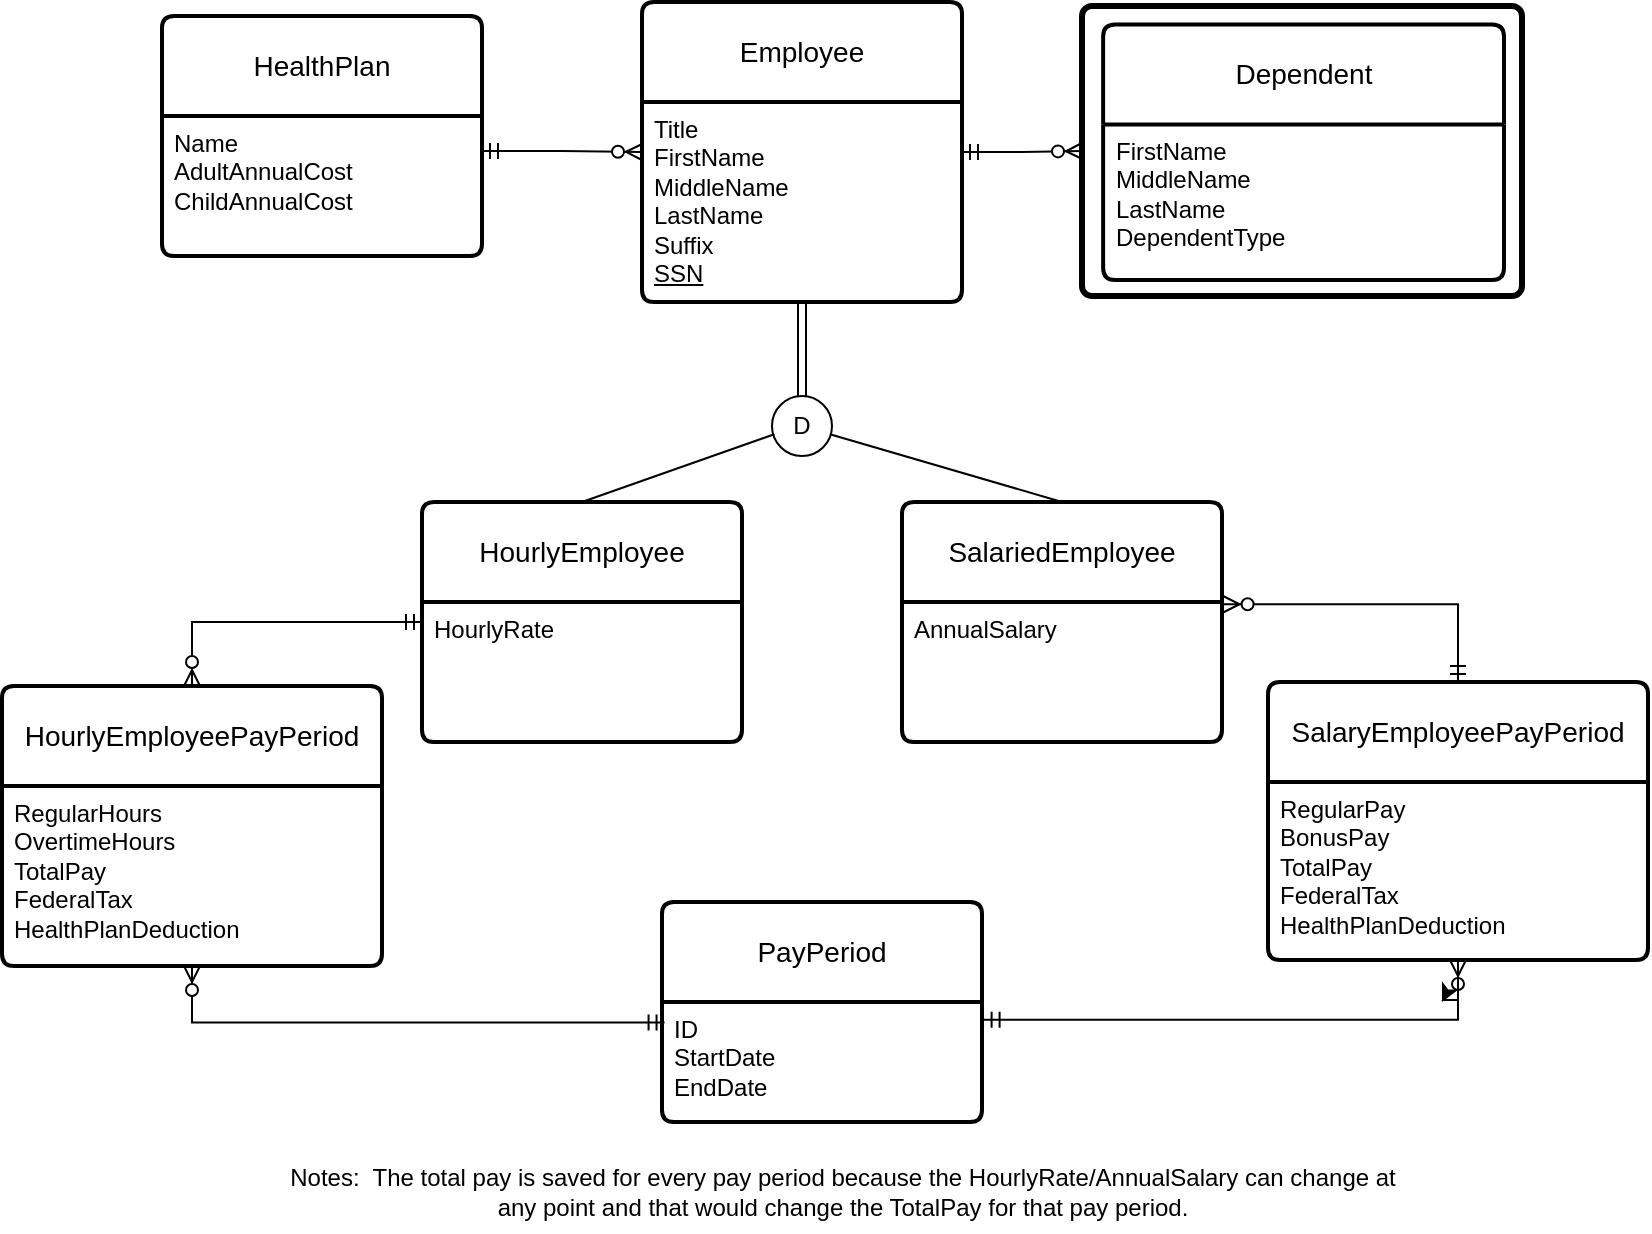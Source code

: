 <mxfile version="24.1.0" type="device">
  <diagram id="R2lEEEUBdFMjLlhIrx00" name="Page-1">
    <mxGraphModel dx="1434" dy="964" grid="1" gridSize="10" guides="1" tooltips="1" connect="1" arrows="1" fold="1" page="1" pageScale="1" pageWidth="850" pageHeight="1100" math="0" shadow="0" extFonts="Permanent Marker^https://fonts.googleapis.com/css?family=Permanent+Marker">
      <root>
        <mxCell id="0" />
        <mxCell id="1" parent="0" />
        <mxCell id="pVi2f2UJ7P3CycDykfJ_-3" value="Employee" style="swimlane;childLayout=stackLayout;horizontal=1;startSize=50;horizontalStack=0;rounded=1;fontSize=14;fontStyle=0;strokeWidth=2;resizeParent=0;resizeLast=1;shadow=0;dashed=0;align=center;arcSize=4;whiteSpace=wrap;html=1;" parent="1" vertex="1">
          <mxGeometry x="400" y="90" width="160" height="150" as="geometry" />
        </mxCell>
        <mxCell id="pVi2f2UJ7P3CycDykfJ_-4" value="Title&lt;div&gt;FirstName&lt;/div&gt;&lt;div&gt;MiddleName&lt;/div&gt;&lt;div&gt;LastName&lt;/div&gt;&lt;div&gt;Suffix&lt;/div&gt;&lt;div&gt;&lt;u&gt;SSN&lt;/u&gt;&lt;/div&gt;" style="align=left;strokeColor=none;fillColor=none;spacingLeft=4;fontSize=12;verticalAlign=top;resizable=0;rotatable=0;part=1;html=1;" parent="pVi2f2UJ7P3CycDykfJ_-3" vertex="1">
          <mxGeometry y="50" width="160" height="100" as="geometry" />
        </mxCell>
        <mxCell id="pVi2f2UJ7P3CycDykfJ_-42" style="edgeStyle=orthogonalEdgeStyle;fontSize=12;html=1;endArrow=ERzeroToMany;startArrow=ERmandOne;rounded=0;entryX=0.5;entryY=0;entryDx=0;entryDy=0;" parent="1" source="pVi2f2UJ7P3CycDykfJ_-5" target="pVi2f2UJ7P3CycDykfJ_-38" edge="1">
          <mxGeometry relative="1" as="geometry" />
        </mxCell>
        <mxCell id="pVi2f2UJ7P3CycDykfJ_-5" value="HourlyEmployee" style="swimlane;childLayout=stackLayout;horizontal=1;startSize=50;horizontalStack=0;rounded=1;fontSize=14;fontStyle=0;strokeWidth=2;resizeParent=0;resizeLast=1;shadow=0;dashed=0;align=center;arcSize=4;whiteSpace=wrap;html=1;" parent="1" vertex="1">
          <mxGeometry x="290" y="340" width="160" height="120" as="geometry" />
        </mxCell>
        <mxCell id="pVi2f2UJ7P3CycDykfJ_-6" value="HourlyRate" style="align=left;strokeColor=none;fillColor=none;spacingLeft=4;fontSize=12;verticalAlign=top;resizable=0;rotatable=0;part=1;html=1;" parent="pVi2f2UJ7P3CycDykfJ_-5" vertex="1">
          <mxGeometry y="50" width="160" height="70" as="geometry" />
        </mxCell>
        <mxCell id="pVi2f2UJ7P3CycDykfJ_-7" value="SalariedEmployee" style="swimlane;childLayout=stackLayout;horizontal=1;startSize=50;horizontalStack=0;rounded=1;fontSize=14;fontStyle=0;strokeWidth=2;resizeParent=0;resizeLast=1;shadow=0;dashed=0;align=center;arcSize=4;whiteSpace=wrap;html=1;" parent="1" vertex="1">
          <mxGeometry x="530" y="340" width="160" height="120" as="geometry" />
        </mxCell>
        <mxCell id="pVi2f2UJ7P3CycDykfJ_-8" value="AnnualSalary" style="align=left;strokeColor=none;fillColor=none;spacingLeft=4;fontSize=12;verticalAlign=top;resizable=0;rotatable=0;part=1;html=1;" parent="pVi2f2UJ7P3CycDykfJ_-7" vertex="1">
          <mxGeometry y="50" width="160" height="70" as="geometry" />
        </mxCell>
        <mxCell id="pVi2f2UJ7P3CycDykfJ_-10" style="rounded=0;orthogonalLoop=1;jettySize=auto;html=1;exitX=0.5;exitY=0;exitDx=0;exitDy=0;entryX=0.5;entryY=1;entryDx=0;entryDy=0;shape=link;" parent="1" source="pVi2f2UJ7P3CycDykfJ_-9" target="pVi2f2UJ7P3CycDykfJ_-4" edge="1">
          <mxGeometry relative="1" as="geometry" />
        </mxCell>
        <mxCell id="pVi2f2UJ7P3CycDykfJ_-9" value="D" style="ellipse;whiteSpace=wrap;html=1;aspect=fixed;" parent="1" vertex="1">
          <mxGeometry x="465" y="287" width="30" height="30" as="geometry" />
        </mxCell>
        <mxCell id="pVi2f2UJ7P3CycDykfJ_-11" value="" style="endArrow=none;html=1;rounded=0;entryX=0.5;entryY=0;entryDx=0;entryDy=0;" parent="1" source="pVi2f2UJ7P3CycDykfJ_-9" target="pVi2f2UJ7P3CycDykfJ_-7" edge="1">
          <mxGeometry width="50" height="50" relative="1" as="geometry">
            <mxPoint x="540" y="270" as="sourcePoint" />
            <mxPoint x="690" y="10" as="targetPoint" />
          </mxGeometry>
        </mxCell>
        <mxCell id="pVi2f2UJ7P3CycDykfJ_-14" value="" style="endArrow=none;html=1;rounded=0;entryX=0.5;entryY=0;entryDx=0;entryDy=0;exitX=0.038;exitY=0.638;exitDx=0;exitDy=0;exitPerimeter=0;" parent="1" source="pVi2f2UJ7P3CycDykfJ_-9" target="pVi2f2UJ7P3CycDykfJ_-5" edge="1">
          <mxGeometry width="50" height="50" relative="1" as="geometry">
            <mxPoint x="504" y="316" as="sourcePoint" />
            <mxPoint x="620" y="350" as="targetPoint" />
          </mxGeometry>
        </mxCell>
        <mxCell id="pVi2f2UJ7P3CycDykfJ_-20" value="" style="rounded=1;absoluteArcSize=1;html=1;arcSize=10;strokeWidth=3;" parent="1" vertex="1">
          <mxGeometry x="620" y="92" width="220" height="145" as="geometry" />
        </mxCell>
        <mxCell id="pVi2f2UJ7P3CycDykfJ_-21" value="" style="html=1;shape=mxgraph.er.anchor;whiteSpace=wrap;" parent="pVi2f2UJ7P3CycDykfJ_-20" vertex="1">
          <mxGeometry width="109.453" height="145.0" as="geometry" />
        </mxCell>
        <mxCell id="pVi2f2UJ7P3CycDykfJ_-23" value="Dependent" style="swimlane;childLayout=stackLayout;horizontal=1;startSize=50;horizontalStack=0;rounded=1;fontSize=14;fontStyle=0;strokeWidth=2;resizeParent=0;resizeLast=1;shadow=0;align=center;arcSize=4;whiteSpace=wrap;html=1;" parent="pVi2f2UJ7P3CycDykfJ_-20" vertex="1">
          <mxGeometry x="10.57" y="9.19" width="200.43" height="127.81" as="geometry" />
        </mxCell>
        <mxCell id="pVi2f2UJ7P3CycDykfJ_-24" value="FirstName&lt;div&gt;MiddleName&lt;/div&gt;&lt;div&gt;LastName&lt;/div&gt;&lt;div&gt;DependentType&lt;/div&gt;" style="align=left;strokeColor=none;fillColor=none;spacingLeft=4;fontSize=12;verticalAlign=top;resizable=0;rotatable=0;part=1;html=1;" parent="pVi2f2UJ7P3CycDykfJ_-23" vertex="1">
          <mxGeometry y="50" width="200.43" height="77.81" as="geometry" />
        </mxCell>
        <mxCell id="pVi2f2UJ7P3CycDykfJ_-30" value="" style="edgeStyle=orthogonalEdgeStyle;fontSize=12;html=1;endArrow=ERzeroToMany;startArrow=ERmandOne;rounded=0;exitX=1;exitY=0.25;exitDx=0;exitDy=0;entryX=0;entryY=0.5;entryDx=0;entryDy=0;" parent="1" source="pVi2f2UJ7P3CycDykfJ_-4" target="pVi2f2UJ7P3CycDykfJ_-20" edge="1">
          <mxGeometry width="100" height="100" relative="1" as="geometry">
            <mxPoint x="830" y="380" as="sourcePoint" />
            <mxPoint x="930" y="280" as="targetPoint" />
          </mxGeometry>
        </mxCell>
        <mxCell id="pVi2f2UJ7P3CycDykfJ_-32" value="HealthPlan" style="swimlane;childLayout=stackLayout;horizontal=1;startSize=50;horizontalStack=0;rounded=1;fontSize=14;fontStyle=0;strokeWidth=2;resizeParent=0;resizeLast=1;shadow=0;dashed=0;align=center;arcSize=4;whiteSpace=wrap;html=1;" parent="1" vertex="1">
          <mxGeometry x="160" y="97" width="160" height="120" as="geometry" />
        </mxCell>
        <mxCell id="pVi2f2UJ7P3CycDykfJ_-33" value="Name&lt;div&gt;AdultAnnualCost&lt;/div&gt;&lt;div&gt;ChildAnnualCost&lt;/div&gt;" style="align=left;strokeColor=none;fillColor=none;spacingLeft=4;fontSize=12;verticalAlign=top;resizable=0;rotatable=0;part=1;html=1;" parent="pVi2f2UJ7P3CycDykfJ_-32" vertex="1">
          <mxGeometry y="50" width="160" height="70" as="geometry" />
        </mxCell>
        <mxCell id="pVi2f2UJ7P3CycDykfJ_-35" value="" style="edgeStyle=orthogonalEdgeStyle;fontSize=12;html=1;endArrow=ERzeroToMany;startArrow=ERmandOne;rounded=0;exitX=1;exitY=0.25;exitDx=0;exitDy=0;entryX=0;entryY=0.25;entryDx=0;entryDy=0;" parent="1" source="pVi2f2UJ7P3CycDykfJ_-33" target="pVi2f2UJ7P3CycDykfJ_-4" edge="1">
          <mxGeometry width="100" height="100" relative="1" as="geometry">
            <mxPoint x="420" y="560" as="sourcePoint" />
            <mxPoint x="520" y="460" as="targetPoint" />
          </mxGeometry>
        </mxCell>
        <mxCell id="pVi2f2UJ7P3CycDykfJ_-36" value="PayPeriod" style="swimlane;childLayout=stackLayout;horizontal=1;startSize=50;horizontalStack=0;rounded=1;fontSize=14;fontStyle=0;strokeWidth=2;resizeParent=0;resizeLast=1;shadow=0;dashed=0;align=center;arcSize=4;whiteSpace=wrap;html=1;" parent="1" vertex="1">
          <mxGeometry x="410" y="540" width="160" height="110" as="geometry" />
        </mxCell>
        <mxCell id="pVi2f2UJ7P3CycDykfJ_-37" value="&lt;div&gt;ID&lt;/div&gt;&lt;div&gt;StartDate&lt;/div&gt;&lt;div&gt;EndDate&lt;/div&gt;" style="align=left;strokeColor=none;fillColor=none;spacingLeft=4;fontSize=12;verticalAlign=top;resizable=0;rotatable=0;part=1;html=1;" parent="pVi2f2UJ7P3CycDykfJ_-36" vertex="1">
          <mxGeometry y="50" width="160" height="60" as="geometry" />
        </mxCell>
        <mxCell id="pVi2f2UJ7P3CycDykfJ_-38" value="HourlyEmployeePayPeriod" style="swimlane;childLayout=stackLayout;horizontal=1;startSize=50;horizontalStack=0;rounded=1;fontSize=14;fontStyle=0;strokeWidth=2;resizeParent=0;resizeLast=1;shadow=0;dashed=0;align=center;arcSize=4;whiteSpace=wrap;html=1;" parent="1" vertex="1">
          <mxGeometry x="80" y="432" width="190" height="140" as="geometry" />
        </mxCell>
        <mxCell id="pVi2f2UJ7P3CycDykfJ_-39" value="RegularHours&lt;div&gt;OvertimeHours&lt;/div&gt;&lt;div&gt;TotalPay&lt;/div&gt;&lt;div&gt;FederalTax&lt;/div&gt;&lt;div&gt;HealthPlanDeduction&lt;/div&gt;" style="align=left;strokeColor=none;fillColor=none;spacingLeft=4;fontSize=12;verticalAlign=top;resizable=0;rotatable=0;part=1;html=1;" parent="pVi2f2UJ7P3CycDykfJ_-38" vertex="1">
          <mxGeometry y="50" width="190" height="90" as="geometry" />
        </mxCell>
        <mxCell id="pVi2f2UJ7P3CycDykfJ_-43" value="" style="edgeStyle=orthogonalEdgeStyle;fontSize=12;html=1;endArrow=ERzeroToMany;startArrow=ERmandOne;rounded=0;exitX=0.008;exitY=0.171;exitDx=0;exitDy=0;exitPerimeter=0;entryX=0.5;entryY=1;entryDx=0;entryDy=0;" parent="1" source="pVi2f2UJ7P3CycDykfJ_-37" target="pVi2f2UJ7P3CycDykfJ_-39" edge="1">
          <mxGeometry width="100" height="100" relative="1" as="geometry">
            <mxPoint x="80" y="400" as="sourcePoint" />
            <mxPoint x="180" y="300" as="targetPoint" />
          </mxGeometry>
        </mxCell>
        <mxCell id="pVi2f2UJ7P3CycDykfJ_-44" value="SalaryEmployeePayPeriod" style="swimlane;childLayout=stackLayout;horizontal=1;startSize=50;horizontalStack=0;rounded=1;fontSize=14;fontStyle=0;strokeWidth=2;resizeParent=0;resizeLast=1;shadow=0;dashed=0;align=center;arcSize=4;whiteSpace=wrap;html=1;" parent="1" vertex="1">
          <mxGeometry x="713" y="430" width="190" height="139" as="geometry" />
        </mxCell>
        <mxCell id="pVi2f2UJ7P3CycDykfJ_-45" value="RegularPay&lt;div&gt;BonusPay&lt;/div&gt;&lt;div&gt;TotalPay&lt;/div&gt;&lt;div&gt;FederalTax&lt;/div&gt;&lt;div&gt;HealthPlanDeduction&lt;/div&gt;" style="align=left;strokeColor=none;fillColor=none;spacingLeft=4;fontSize=12;verticalAlign=top;resizable=0;rotatable=0;part=1;html=1;" parent="pVi2f2UJ7P3CycDykfJ_-44" vertex="1">
          <mxGeometry y="50" width="190" height="89" as="geometry" />
        </mxCell>
        <mxCell id="pVi2f2UJ7P3CycDykfJ_-46" value="" style="edgeStyle=orthogonalEdgeStyle;fontSize=12;html=1;endArrow=ERzeroToMany;startArrow=ERmandOne;rounded=0;exitX=1.005;exitY=0.148;exitDx=0;exitDy=0;exitPerimeter=0;entryX=0.5;entryY=1;entryDx=0;entryDy=0;" parent="1" source="pVi2f2UJ7P3CycDykfJ_-37" target="pVi2f2UJ7P3CycDykfJ_-45" edge="1">
          <mxGeometry width="100" height="100" relative="1" as="geometry">
            <mxPoint x="421" y="612" as="sourcePoint" />
            <mxPoint x="185" y="540" as="targetPoint" />
          </mxGeometry>
        </mxCell>
        <mxCell id="pVi2f2UJ7P3CycDykfJ_-47" value="" style="edgeStyle=orthogonalEdgeStyle;fontSize=12;html=1;endArrow=ERzeroToMany;startArrow=ERmandOne;rounded=0;exitX=0.5;exitY=0;exitDx=0;exitDy=0;entryX=1.005;entryY=0.426;entryDx=0;entryDy=0;entryPerimeter=0;" parent="1" source="pVi2f2UJ7P3CycDykfJ_-44" target="pVi2f2UJ7P3CycDykfJ_-7" edge="1">
          <mxGeometry width="100" height="100" relative="1" as="geometry">
            <mxPoint x="581" y="610" as="sourcePoint" />
            <mxPoint x="775" y="570" as="targetPoint" />
          </mxGeometry>
        </mxCell>
        <mxCell id="Th4jbn6U8teBn4J9kQlE-1" style="edgeStyle=orthogonalEdgeStyle;rounded=0;orthogonalLoop=1;jettySize=auto;html=1;" edge="1" parent="1" source="pVi2f2UJ7P3CycDykfJ_-45">
          <mxGeometry relative="1" as="geometry">
            <mxPoint x="800" y="590" as="targetPoint" />
          </mxGeometry>
        </mxCell>
        <mxCell id="Th4jbn6U8teBn4J9kQlE-5" value="Notes:&amp;nbsp; The total pay is saved for every pay period because the HourlyRate/AnnualSalary can change at &lt;br&gt;any point and that would change the TotalPay for that pay period." style="text;html=1;align=center;verticalAlign=middle;resizable=0;points=[];autosize=1;strokeColor=none;fillColor=none;" vertex="1" parent="1">
          <mxGeometry x="210" y="665" width="580" height="40" as="geometry" />
        </mxCell>
      </root>
    </mxGraphModel>
  </diagram>
</mxfile>
